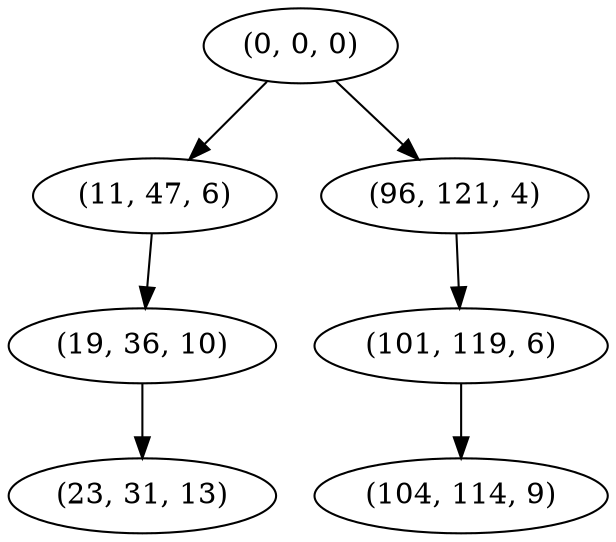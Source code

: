 digraph tree {
    "(0, 0, 0)";
    "(11, 47, 6)";
    "(19, 36, 10)";
    "(23, 31, 13)";
    "(96, 121, 4)";
    "(101, 119, 6)";
    "(104, 114, 9)";
    "(0, 0, 0)" -> "(11, 47, 6)";
    "(0, 0, 0)" -> "(96, 121, 4)";
    "(11, 47, 6)" -> "(19, 36, 10)";
    "(19, 36, 10)" -> "(23, 31, 13)";
    "(96, 121, 4)" -> "(101, 119, 6)";
    "(101, 119, 6)" -> "(104, 114, 9)";
}
